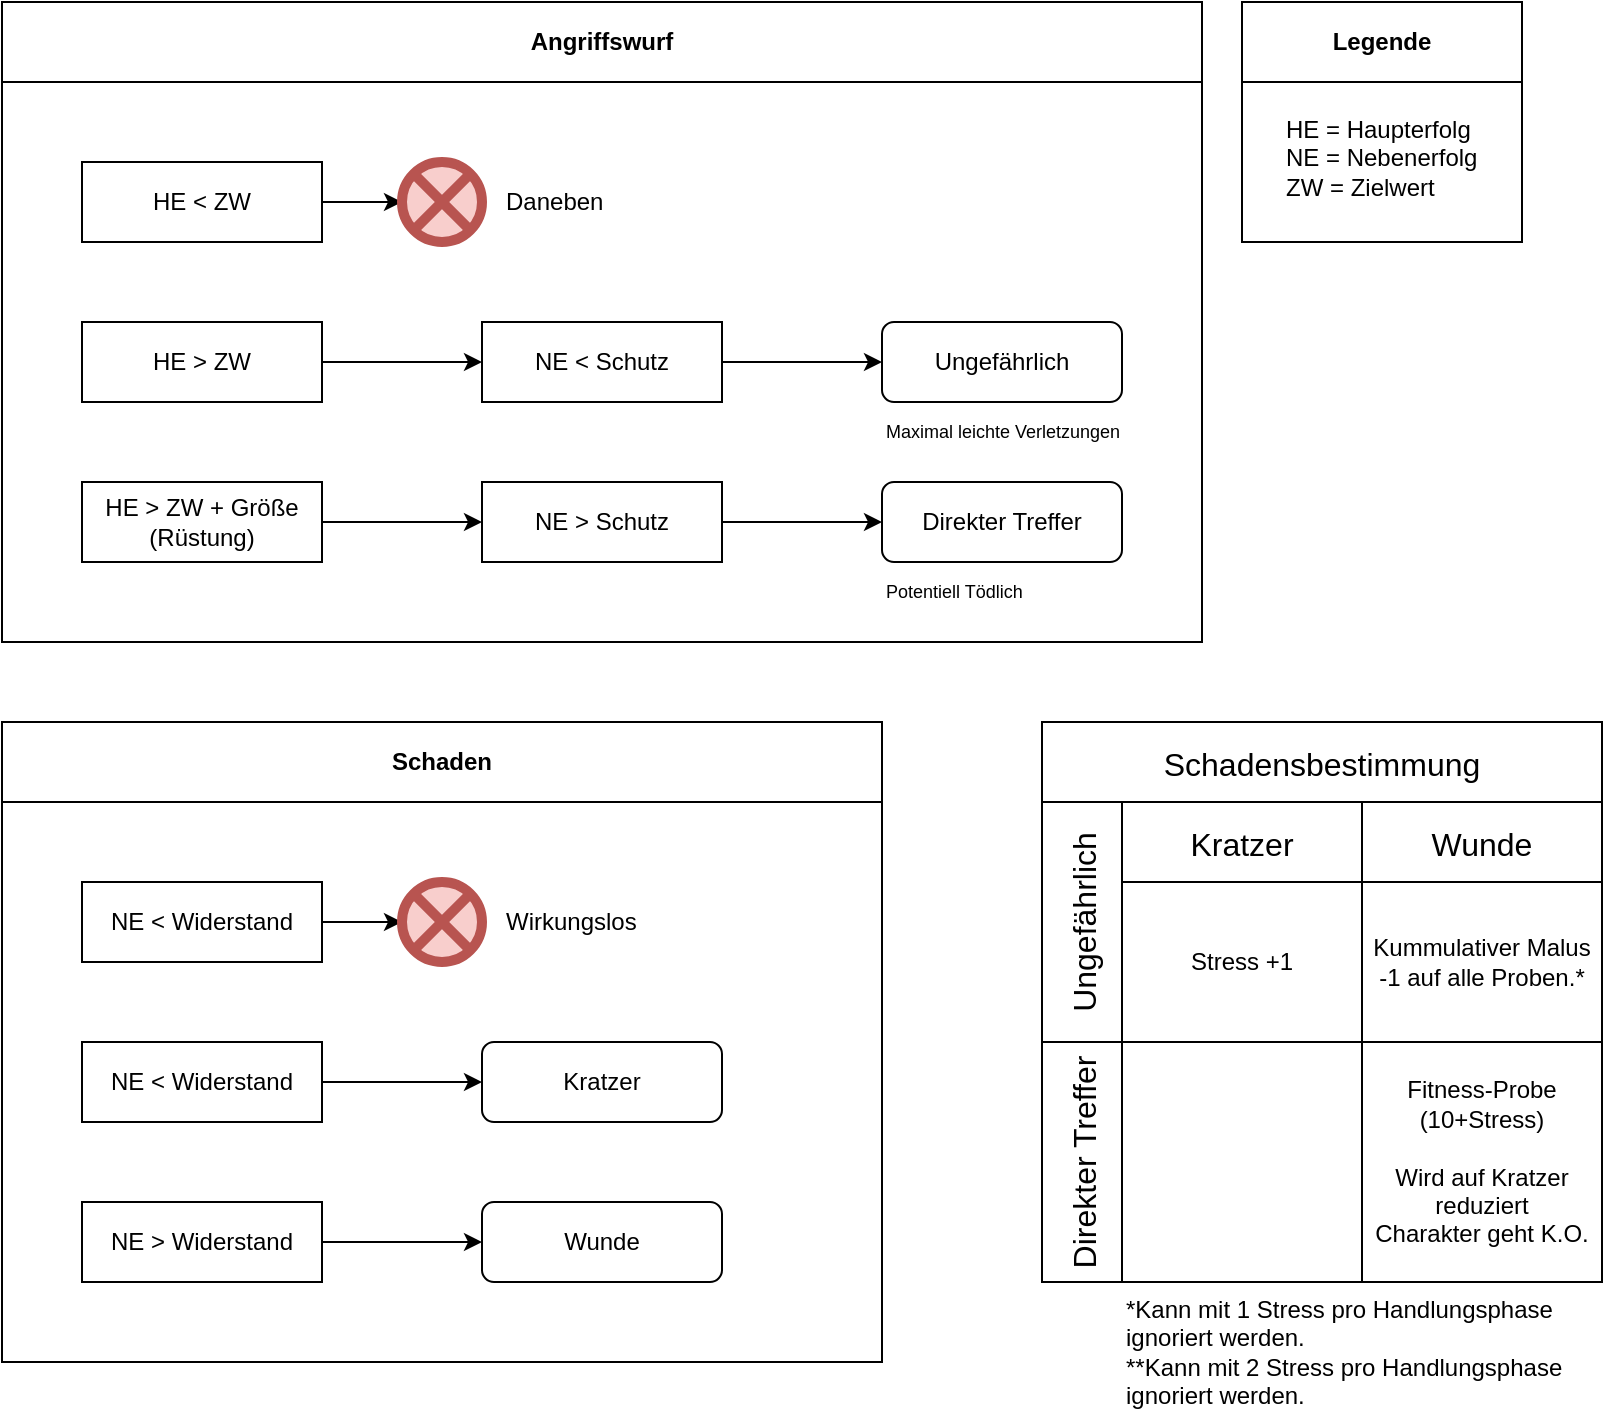 <mxfile version="26.1.0">
  <diagram name="Seite-1" id="Z7NsKwJ51RfE67L4TIRY">
    <mxGraphModel dx="875" dy="472" grid="1" gridSize="10" guides="1" tooltips="1" connect="1" arrows="1" fold="1" page="1" pageScale="1" pageWidth="827" pageHeight="1169" math="0" shadow="0">
      <root>
        <mxCell id="0" />
        <mxCell id="1" parent="0" />
        <mxCell id="VjmohAXIiEdZfGoULRXa-16" value="&lt;div&gt;Angriffswurf&lt;/div&gt;" style="swimlane;whiteSpace=wrap;html=1;startSize=40;" vertex="1" parent="1">
          <mxGeometry x="40" y="120" width="600" height="320" as="geometry" />
        </mxCell>
        <mxCell id="VjmohAXIiEdZfGoULRXa-43" style="edgeStyle=orthogonalEdgeStyle;rounded=0;orthogonalLoop=1;jettySize=auto;html=1;exitX=1;exitY=0.5;exitDx=0;exitDy=0;entryX=0;entryY=0.5;entryDx=0;entryDy=0;" edge="1" source="VjmohAXIiEdZfGoULRXa-44" target="VjmohAXIiEdZfGoULRXa-49" parent="VjmohAXIiEdZfGoULRXa-16">
          <mxGeometry relative="1" as="geometry" />
        </mxCell>
        <mxCell id="VjmohAXIiEdZfGoULRXa-44" value="HE &amp;lt; ZW" style="rounded=0;whiteSpace=wrap;html=1;" vertex="1" parent="VjmohAXIiEdZfGoULRXa-16">
          <mxGeometry x="40" y="80" width="120" height="40" as="geometry" />
        </mxCell>
        <mxCell id="VjmohAXIiEdZfGoULRXa-45" style="edgeStyle=orthogonalEdgeStyle;rounded=0;orthogonalLoop=1;jettySize=auto;html=1;exitX=1;exitY=0.5;exitDx=0;exitDy=0;" edge="1" source="VjmohAXIiEdZfGoULRXa-46" target="VjmohAXIiEdZfGoULRXa-51" parent="VjmohAXIiEdZfGoULRXa-16">
          <mxGeometry relative="1" as="geometry" />
        </mxCell>
        <mxCell id="VjmohAXIiEdZfGoULRXa-46" value="HE &amp;gt; ZW" style="rounded=0;whiteSpace=wrap;html=1;" vertex="1" parent="VjmohAXIiEdZfGoULRXa-16">
          <mxGeometry x="40" y="160" width="120" height="40" as="geometry" />
        </mxCell>
        <mxCell id="VjmohAXIiEdZfGoULRXa-47" style="edgeStyle=orthogonalEdgeStyle;rounded=0;orthogonalLoop=1;jettySize=auto;html=1;exitX=1;exitY=0.5;exitDx=0;exitDy=0;" edge="1" source="VjmohAXIiEdZfGoULRXa-48" target="VjmohAXIiEdZfGoULRXa-53" parent="VjmohAXIiEdZfGoULRXa-16">
          <mxGeometry relative="1" as="geometry" />
        </mxCell>
        <mxCell id="VjmohAXIiEdZfGoULRXa-48" value="HE &amp;gt; ZW + Größe (Rüstung)" style="rounded=0;whiteSpace=wrap;html=1;" vertex="1" parent="VjmohAXIiEdZfGoULRXa-16">
          <mxGeometry x="40" y="240" width="120" height="40" as="geometry" />
        </mxCell>
        <mxCell id="VjmohAXIiEdZfGoULRXa-49" value="" style="shape=sumEllipse;perimeter=ellipsePerimeter;whiteSpace=wrap;html=1;backgroundOutline=1;noLabel=1;fillColor=#f8cecc;strokeColor=#B85450;strokeWidth=5;" vertex="1" parent="VjmohAXIiEdZfGoULRXa-16">
          <mxGeometry x="200" y="80" width="40" height="40" as="geometry" />
        </mxCell>
        <mxCell id="VjmohAXIiEdZfGoULRXa-50" style="edgeStyle=orthogonalEdgeStyle;rounded=0;orthogonalLoop=1;jettySize=auto;html=1;exitX=1;exitY=0.5;exitDx=0;exitDy=0;entryX=0;entryY=0.5;entryDx=0;entryDy=0;" edge="1" source="VjmohAXIiEdZfGoULRXa-51" target="VjmohAXIiEdZfGoULRXa-54" parent="VjmohAXIiEdZfGoULRXa-16">
          <mxGeometry relative="1" as="geometry" />
        </mxCell>
        <mxCell id="VjmohAXIiEdZfGoULRXa-51" value="NE &amp;lt; Schutz" style="rounded=0;whiteSpace=wrap;html=1;" vertex="1" parent="VjmohAXIiEdZfGoULRXa-16">
          <mxGeometry x="240" y="160" width="120" height="40" as="geometry" />
        </mxCell>
        <mxCell id="VjmohAXIiEdZfGoULRXa-52" style="edgeStyle=orthogonalEdgeStyle;rounded=0;orthogonalLoop=1;jettySize=auto;html=1;exitX=1;exitY=0.5;exitDx=0;exitDy=0;entryX=0;entryY=0.5;entryDx=0;entryDy=0;" edge="1" source="VjmohAXIiEdZfGoULRXa-53" target="VjmohAXIiEdZfGoULRXa-55" parent="VjmohAXIiEdZfGoULRXa-16">
          <mxGeometry relative="1" as="geometry" />
        </mxCell>
        <mxCell id="VjmohAXIiEdZfGoULRXa-53" value="NE &amp;gt; Schutz" style="rounded=0;whiteSpace=wrap;html=1;" vertex="1" parent="VjmohAXIiEdZfGoULRXa-16">
          <mxGeometry x="240" y="240" width="120" height="40" as="geometry" />
        </mxCell>
        <mxCell id="VjmohAXIiEdZfGoULRXa-54" value="Ungefährlich" style="rounded=1;whiteSpace=wrap;html=1;" vertex="1" parent="VjmohAXIiEdZfGoULRXa-16">
          <mxGeometry x="440" y="160" width="120" height="40" as="geometry" />
        </mxCell>
        <mxCell id="VjmohAXIiEdZfGoULRXa-55" value="Direkter Treffer" style="rounded=1;whiteSpace=wrap;html=1;" vertex="1" parent="VjmohAXIiEdZfGoULRXa-16">
          <mxGeometry x="440" y="240" width="120" height="40" as="geometry" />
        </mxCell>
        <mxCell id="VjmohAXIiEdZfGoULRXa-71" value="Daneben" style="text;html=1;align=left;verticalAlign=middle;whiteSpace=wrap;rounded=0;" vertex="1" parent="VjmohAXIiEdZfGoULRXa-16">
          <mxGeometry x="250" y="80" width="80" height="40" as="geometry" />
        </mxCell>
        <mxCell id="VjmohAXIiEdZfGoULRXa-73" value="&lt;font style=&quot;font-size: 9px;&quot;&gt;Maximal leichte Verletzungen&lt;/font&gt;" style="text;html=1;align=left;verticalAlign=top;whiteSpace=wrap;rounded=0;" vertex="1" parent="VjmohAXIiEdZfGoULRXa-16">
          <mxGeometry x="440" y="200" width="120" height="40" as="geometry" />
        </mxCell>
        <mxCell id="VjmohAXIiEdZfGoULRXa-74" value="&lt;font style=&quot;font-size: 9px;&quot;&gt;Potentiell Tödlich&lt;/font&gt;" style="text;html=1;align=left;verticalAlign=top;whiteSpace=wrap;rounded=0;" vertex="1" parent="VjmohAXIiEdZfGoULRXa-16">
          <mxGeometry x="440" y="280" width="120" height="40" as="geometry" />
        </mxCell>
        <mxCell id="VjmohAXIiEdZfGoULRXa-56" value="Schaden" style="swimlane;whiteSpace=wrap;html=1;startSize=40;" vertex="1" parent="1">
          <mxGeometry x="40" y="480" width="440" height="320" as="geometry" />
        </mxCell>
        <mxCell id="VjmohAXIiEdZfGoULRXa-57" style="edgeStyle=orthogonalEdgeStyle;rounded=0;orthogonalLoop=1;jettySize=auto;html=1;exitX=1;exitY=0.5;exitDx=0;exitDy=0;entryX=0;entryY=0.5;entryDx=0;entryDy=0;" edge="1" parent="VjmohAXIiEdZfGoULRXa-56" source="VjmohAXIiEdZfGoULRXa-58" target="VjmohAXIiEdZfGoULRXa-63">
          <mxGeometry relative="1" as="geometry" />
        </mxCell>
        <mxCell id="VjmohAXIiEdZfGoULRXa-58" value="NE &amp;lt; Widerstand" style="rounded=0;whiteSpace=wrap;html=1;" vertex="1" parent="VjmohAXIiEdZfGoULRXa-56">
          <mxGeometry x="40" y="80" width="120" height="40" as="geometry" />
        </mxCell>
        <mxCell id="VjmohAXIiEdZfGoULRXa-63" value="" style="shape=sumEllipse;perimeter=ellipsePerimeter;whiteSpace=wrap;html=1;backgroundOutline=1;noLabel=1;fillColor=#f8cecc;strokeColor=#B85450;strokeWidth=5;" vertex="1" parent="VjmohAXIiEdZfGoULRXa-56">
          <mxGeometry x="200" y="80" width="40" height="40" as="geometry" />
        </mxCell>
        <mxCell id="VjmohAXIiEdZfGoULRXa-64" style="edgeStyle=orthogonalEdgeStyle;rounded=0;orthogonalLoop=1;jettySize=auto;html=1;exitX=1;exitY=0.5;exitDx=0;exitDy=0;entryX=0;entryY=0.5;entryDx=0;entryDy=0;" edge="1" parent="VjmohAXIiEdZfGoULRXa-56" source="VjmohAXIiEdZfGoULRXa-65" target="VjmohAXIiEdZfGoULRXa-68">
          <mxGeometry relative="1" as="geometry" />
        </mxCell>
        <mxCell id="VjmohAXIiEdZfGoULRXa-65" value="NE &amp;lt; Widerstand" style="rounded=0;whiteSpace=wrap;html=1;" vertex="1" parent="VjmohAXIiEdZfGoULRXa-56">
          <mxGeometry x="40" y="160" width="120" height="40" as="geometry" />
        </mxCell>
        <mxCell id="VjmohAXIiEdZfGoULRXa-66" style="edgeStyle=orthogonalEdgeStyle;rounded=0;orthogonalLoop=1;jettySize=auto;html=1;exitX=1;exitY=0.5;exitDx=0;exitDy=0;entryX=0;entryY=0.5;entryDx=0;entryDy=0;" edge="1" parent="VjmohAXIiEdZfGoULRXa-56" source="VjmohAXIiEdZfGoULRXa-67" target="VjmohAXIiEdZfGoULRXa-69">
          <mxGeometry relative="1" as="geometry" />
        </mxCell>
        <mxCell id="VjmohAXIiEdZfGoULRXa-67" value="NE &amp;gt; Widerstand" style="rounded=0;whiteSpace=wrap;html=1;" vertex="1" parent="VjmohAXIiEdZfGoULRXa-56">
          <mxGeometry x="40" y="240" width="120" height="40" as="geometry" />
        </mxCell>
        <mxCell id="VjmohAXIiEdZfGoULRXa-68" value="Kratzer" style="rounded=1;whiteSpace=wrap;html=1;" vertex="1" parent="VjmohAXIiEdZfGoULRXa-56">
          <mxGeometry x="240" y="160" width="120" height="40" as="geometry" />
        </mxCell>
        <mxCell id="VjmohAXIiEdZfGoULRXa-69" value="Wunde" style="rounded=1;whiteSpace=wrap;html=1;" vertex="1" parent="VjmohAXIiEdZfGoULRXa-56">
          <mxGeometry x="240" y="240" width="120" height="40" as="geometry" />
        </mxCell>
        <mxCell id="VjmohAXIiEdZfGoULRXa-72" value="Wirkungslos" style="text;html=1;align=left;verticalAlign=middle;whiteSpace=wrap;rounded=0;" vertex="1" parent="VjmohAXIiEdZfGoULRXa-56">
          <mxGeometry x="250" y="80" width="80" height="40" as="geometry" />
        </mxCell>
        <mxCell id="VjmohAXIiEdZfGoULRXa-70" value="Legende" style="swimlane;whiteSpace=wrap;html=1;startSize=40;" vertex="1" parent="1">
          <mxGeometry x="660" y="120" width="140" height="120" as="geometry" />
        </mxCell>
        <mxCell id="VjmohAXIiEdZfGoULRXa-4" value="&lt;div&gt;HE = Haupterfolg&lt;/div&gt;&lt;div&gt;NE = Nebenerfolg&lt;/div&gt;&lt;div&gt;ZW = Zielwert&lt;/div&gt;" style="text;html=1;align=left;verticalAlign=top;whiteSpace=wrap;rounded=0;" vertex="1" parent="VjmohAXIiEdZfGoULRXa-70">
          <mxGeometry x="20" y="50" width="100" height="70" as="geometry" />
        </mxCell>
        <mxCell id="VjmohAXIiEdZfGoULRXa-75" value="Schadensbestimmung" style="shape=table;childLayout=tableLayout;startSize=40;collapsible=0;recursiveResize=0;expand=0;fontSize=16;" vertex="1" parent="1">
          <mxGeometry x="560" y="480" width="280" height="280" as="geometry" />
        </mxCell>
        <mxCell id="VjmohAXIiEdZfGoULRXa-76" value="Ungefährlich" style="shape=tableRow;horizontal=0;swimlaneHead=0;swimlaneBody=0;top=0;left=0;strokeColor=inherit;bottom=0;right=0;dropTarget=0;fontStyle=0;fillColor=none;points=[[0,0.5],[1,0.5]];portConstraint=eastwest;startSize=40;collapsible=0;recursiveResize=0;expand=0;fontSize=16;" vertex="1" parent="VjmohAXIiEdZfGoULRXa-75">
          <mxGeometry y="40" width="280" height="120" as="geometry" />
        </mxCell>
        <mxCell id="VjmohAXIiEdZfGoULRXa-77" value="Kratzer" style="swimlane;swimlaneHead=0;swimlaneBody=0;fontStyle=0;strokeColor=inherit;connectable=0;fillColor=none;startSize=40;collapsible=0;recursiveResize=0;expand=0;fontSize=16;" vertex="1" parent="VjmohAXIiEdZfGoULRXa-76">
          <mxGeometry x="40" width="120" height="120" as="geometry">
            <mxRectangle width="120" height="120" as="alternateBounds" />
          </mxGeometry>
        </mxCell>
        <mxCell id="VjmohAXIiEdZfGoULRXa-94" value="Stress +1" style="text;html=1;align=center;verticalAlign=middle;whiteSpace=wrap;rounded=0;" vertex="1" parent="VjmohAXIiEdZfGoULRXa-77">
          <mxGeometry y="40" width="120" height="80" as="geometry" />
        </mxCell>
        <mxCell id="VjmohAXIiEdZfGoULRXa-78" value="Wunde" style="swimlane;swimlaneHead=0;swimlaneBody=0;fontStyle=0;strokeColor=inherit;connectable=0;fillColor=none;startSize=40;collapsible=0;recursiveResize=0;expand=0;fontSize=16;" vertex="1" parent="VjmohAXIiEdZfGoULRXa-76">
          <mxGeometry x="160" width="120" height="120" as="geometry">
            <mxRectangle width="120" height="120" as="alternateBounds" />
          </mxGeometry>
        </mxCell>
        <mxCell id="VjmohAXIiEdZfGoULRXa-95" value="Kummulativer Malus -1 auf alle Proben.*" style="text;html=1;align=center;verticalAlign=middle;whiteSpace=wrap;rounded=0;" vertex="1" parent="VjmohAXIiEdZfGoULRXa-78">
          <mxGeometry y="40" width="120" height="80" as="geometry" />
        </mxCell>
        <mxCell id="VjmohAXIiEdZfGoULRXa-80" value="Direkter Treffer" style="shape=tableRow;horizontal=0;swimlaneHead=0;swimlaneBody=0;top=0;left=0;strokeColor=inherit;bottom=0;right=0;dropTarget=0;fontStyle=0;fillColor=none;points=[[0,0.5],[1,0.5]];portConstraint=eastwest;startSize=40;collapsible=0;recursiveResize=0;expand=0;fontSize=16;" vertex="1" parent="VjmohAXIiEdZfGoULRXa-75">
          <mxGeometry y="160" width="280" height="120" as="geometry" />
        </mxCell>
        <mxCell id="VjmohAXIiEdZfGoULRXa-81" value="" style="swimlane;swimlaneHead=0;swimlaneBody=0;fontStyle=0;connectable=0;strokeColor=inherit;fillColor=none;startSize=0;collapsible=0;recursiveResize=0;expand=0;fontSize=16;" vertex="1" parent="VjmohAXIiEdZfGoULRXa-80">
          <mxGeometry x="40" width="120" height="120" as="geometry">
            <mxRectangle width="120" height="120" as="alternateBounds" />
          </mxGeometry>
        </mxCell>
        <mxCell id="VjmohAXIiEdZfGoULRXa-82" value="" style="swimlane;swimlaneHead=0;swimlaneBody=0;fontStyle=0;connectable=0;strokeColor=inherit;fillColor=none;startSize=0;collapsible=0;recursiveResize=0;expand=0;fontSize=16;" vertex="1" parent="VjmohAXIiEdZfGoULRXa-80">
          <mxGeometry x="160" width="120" height="120" as="geometry">
            <mxRectangle width="120" height="120" as="alternateBounds" />
          </mxGeometry>
        </mxCell>
        <mxCell id="VjmohAXIiEdZfGoULRXa-102" value="&lt;div&gt;Fitness-Probe (10+Stress)&lt;/div&gt;&lt;div&gt;&amp;nbsp;&lt;br&gt;&lt;/div&gt;&lt;div&gt;&lt;span style=&quot;background-color: light-dark(rgb(255, 255, 255), rgb(0, 51, 0));&quot;&gt;Wird auf Kratzer reduziert&lt;/span&gt;&lt;/div&gt;&lt;div&gt;&lt;span style=&quot;background-color: light-dark(rgb(255, 255, 255), rgb(51, 0, 0));&quot;&gt;Charakter geht K.O.&lt;/span&gt;&lt;/div&gt;" style="text;html=1;align=center;verticalAlign=middle;whiteSpace=wrap;rounded=0;" vertex="1" parent="VjmohAXIiEdZfGoULRXa-82">
          <mxGeometry width="120" height="120" as="geometry" />
        </mxCell>
        <mxCell id="VjmohAXIiEdZfGoULRXa-96" value="&lt;div&gt;*Kann mit 1 Stress pro Handlungsphase ignoriert werden.&lt;/div&gt;&lt;div&gt;**Kann mit 2 Stress pro Handlungsphase ignoriert werden.&lt;/div&gt;" style="text;html=1;align=left;verticalAlign=top;whiteSpace=wrap;rounded=0;" vertex="1" parent="1">
          <mxGeometry x="600" y="760" width="240" height="70" as="geometry" />
        </mxCell>
      </root>
    </mxGraphModel>
  </diagram>
</mxfile>
